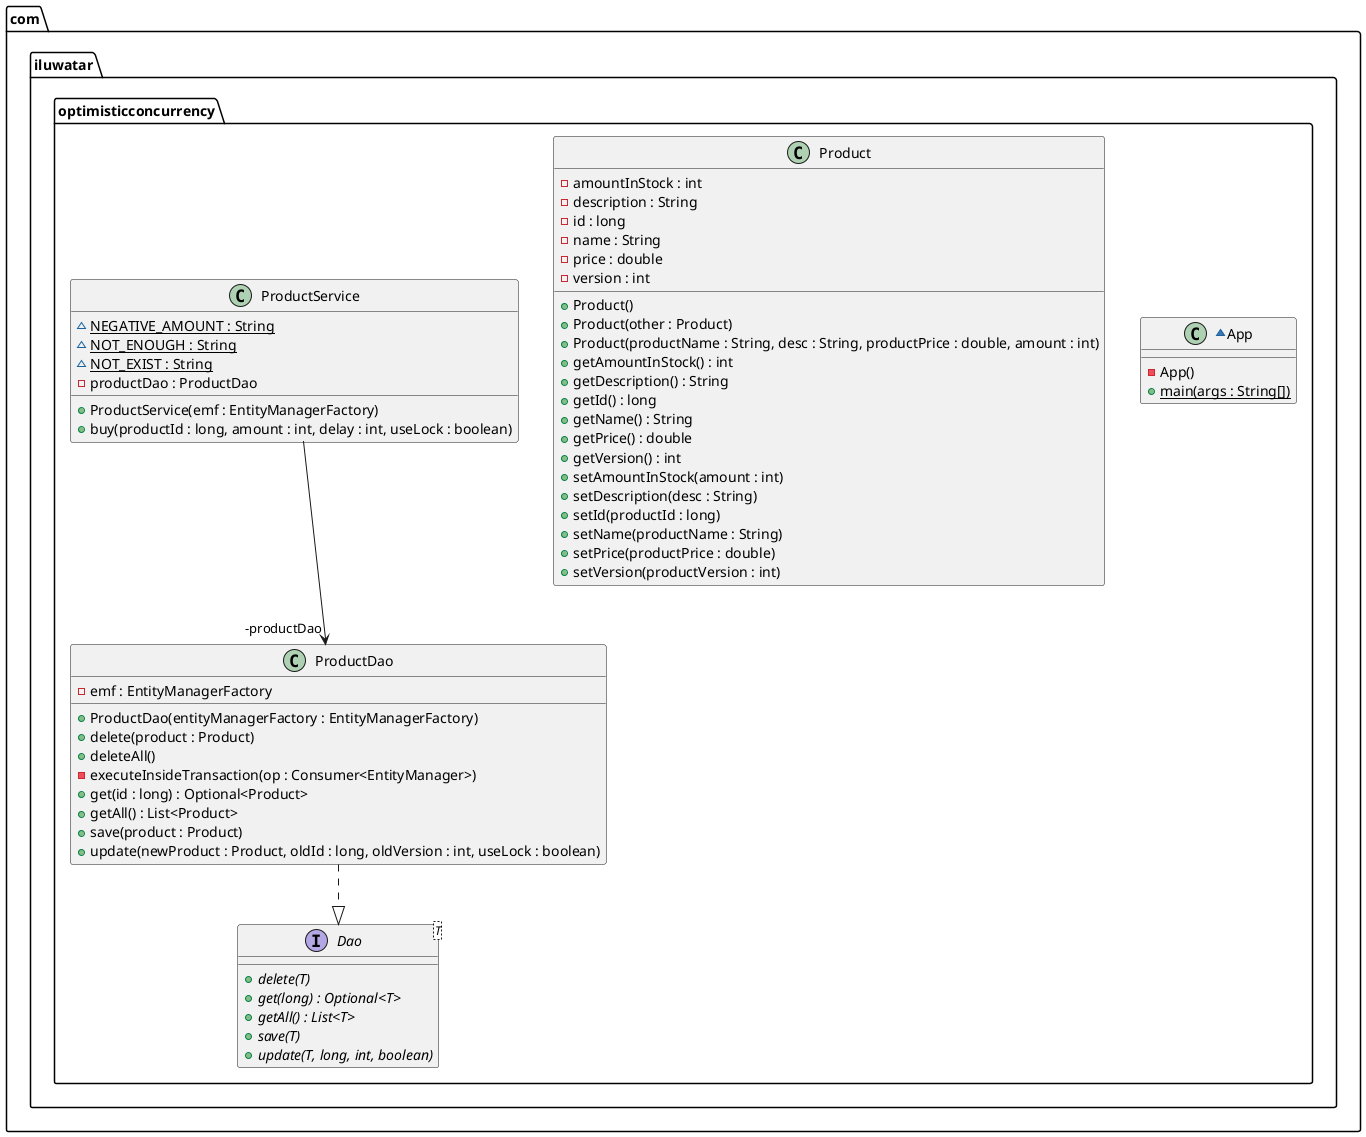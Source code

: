 @startuml
package com.iluwatar.optimisticconcurrency {
  ~class App {
    - App()
    + main(args : String[]) {static}
  }
  interface Dao<T> {
    + delete(T) {abstract}
    + get(long) : Optional<T> {abstract}
    + getAll() : List<T> {abstract}
    + save(T) {abstract}
    + update(T, long, int, boolean) {abstract}
  }
  class Product {
    - amountInStock : int
    - description : String
    - id : long
    - name : String
    - price : double
    - version : int
    + Product()
    + Product(other : Product)
    + Product(productName : String, desc : String, productPrice : double, amount : int)
    + getAmountInStock() : int
    + getDescription() : String
    + getId() : long
    + getName() : String
    + getPrice() : double
    + getVersion() : int
    + setAmountInStock(amount : int)
    + setDescription(desc : String)
    + setId(productId : long)
    + setName(productName : String)
    + setPrice(productPrice : double)
    + setVersion(productVersion : int)
  }
  class ProductDao {
    - emf : EntityManagerFactory
    + ProductDao(entityManagerFactory : EntityManagerFactory)
    + delete(product : Product)
    + deleteAll()
    - executeInsideTransaction(op : Consumer<EntityManager>)
    + get(id : long) : Optional<Product>
    + getAll() : List<Product>
    + save(product : Product)
    + update(newProduct : Product, oldId : long, oldVersion : int, useLock : boolean)
  }
  class ProductService {
    ~ NEGATIVE_AMOUNT : String {static}
    ~ NOT_ENOUGH : String {static}
    ~ NOT_EXIST : String {static}
    - productDao : ProductDao
    + ProductService(emf : EntityManagerFactory)
    + buy(productId : long, amount : int, delay : int, useLock : boolean)
  }
}
ProductService -->  "-productDao" ProductDao
ProductDao ..|> Dao 
@enduml